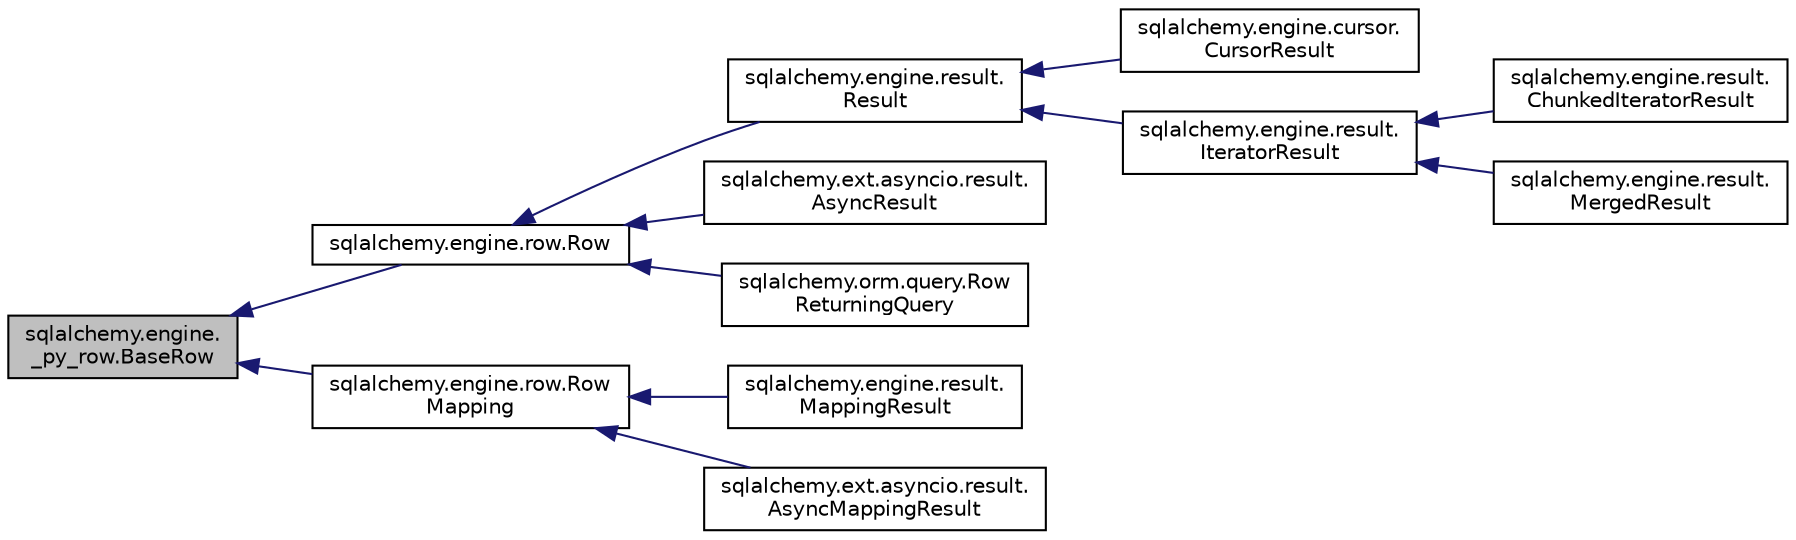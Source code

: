 digraph "sqlalchemy.engine._py_row.BaseRow"
{
 // LATEX_PDF_SIZE
  edge [fontname="Helvetica",fontsize="10",labelfontname="Helvetica",labelfontsize="10"];
  node [fontname="Helvetica",fontsize="10",shape=record];
  rankdir="LR";
  Node1 [label="sqlalchemy.engine.\l_py_row.BaseRow",height=0.2,width=0.4,color="black", fillcolor="grey75", style="filled", fontcolor="black",tooltip=" "];
  Node1 -> Node2 [dir="back",color="midnightblue",fontsize="10",style="solid",fontname="Helvetica"];
  Node2 [label="sqlalchemy.engine.row.Row",height=0.2,width=0.4,color="black", fillcolor="white", style="filled",URL="$classsqlalchemy_1_1engine_1_1row_1_1Row.html",tooltip=" "];
  Node2 -> Node3 [dir="back",color="midnightblue",fontsize="10",style="solid",fontname="Helvetica"];
  Node3 [label="sqlalchemy.engine.result.\lResult",height=0.2,width=0.4,color="black", fillcolor="white", style="filled",URL="$classsqlalchemy_1_1engine_1_1result_1_1Result.html",tooltip=" "];
  Node3 -> Node4 [dir="back",color="midnightblue",fontsize="10",style="solid",fontname="Helvetica"];
  Node4 [label="sqlalchemy.engine.cursor.\lCursorResult",height=0.2,width=0.4,color="black", fillcolor="white", style="filled",URL="$classsqlalchemy_1_1engine_1_1cursor_1_1CursorResult.html",tooltip=" "];
  Node3 -> Node5 [dir="back",color="midnightblue",fontsize="10",style="solid",fontname="Helvetica"];
  Node5 [label="sqlalchemy.engine.result.\lIteratorResult",height=0.2,width=0.4,color="black", fillcolor="white", style="filled",URL="$classsqlalchemy_1_1engine_1_1result_1_1IteratorResult.html",tooltip=" "];
  Node5 -> Node6 [dir="back",color="midnightblue",fontsize="10",style="solid",fontname="Helvetica"];
  Node6 [label="sqlalchemy.engine.result.\lChunkedIteratorResult",height=0.2,width=0.4,color="black", fillcolor="white", style="filled",URL="$classsqlalchemy_1_1engine_1_1result_1_1ChunkedIteratorResult.html",tooltip=" "];
  Node5 -> Node7 [dir="back",color="midnightblue",fontsize="10",style="solid",fontname="Helvetica"];
  Node7 [label="sqlalchemy.engine.result.\lMergedResult",height=0.2,width=0.4,color="black", fillcolor="white", style="filled",URL="$classsqlalchemy_1_1engine_1_1result_1_1MergedResult.html",tooltip=" "];
  Node2 -> Node8 [dir="back",color="midnightblue",fontsize="10",style="solid",fontname="Helvetica"];
  Node8 [label="sqlalchemy.ext.asyncio.result.\lAsyncResult",height=0.2,width=0.4,color="black", fillcolor="white", style="filled",URL="$classsqlalchemy_1_1ext_1_1asyncio_1_1result_1_1AsyncResult.html",tooltip=" "];
  Node2 -> Node9 [dir="back",color="midnightblue",fontsize="10",style="solid",fontname="Helvetica"];
  Node9 [label="sqlalchemy.orm.query.Row\lReturningQuery",height=0.2,width=0.4,color="black", fillcolor="white", style="filled",URL="$classsqlalchemy_1_1orm_1_1query_1_1RowReturningQuery.html",tooltip=" "];
  Node1 -> Node10 [dir="back",color="midnightblue",fontsize="10",style="solid",fontname="Helvetica"];
  Node10 [label="sqlalchemy.engine.row.Row\lMapping",height=0.2,width=0.4,color="black", fillcolor="white", style="filled",URL="$classsqlalchemy_1_1engine_1_1row_1_1RowMapping.html",tooltip=" "];
  Node10 -> Node11 [dir="back",color="midnightblue",fontsize="10",style="solid",fontname="Helvetica"];
  Node11 [label="sqlalchemy.engine.result.\lMappingResult",height=0.2,width=0.4,color="black", fillcolor="white", style="filled",URL="$classsqlalchemy_1_1engine_1_1result_1_1MappingResult.html",tooltip=" "];
  Node10 -> Node12 [dir="back",color="midnightblue",fontsize="10",style="solid",fontname="Helvetica"];
  Node12 [label="sqlalchemy.ext.asyncio.result.\lAsyncMappingResult",height=0.2,width=0.4,color="black", fillcolor="white", style="filled",URL="$classsqlalchemy_1_1ext_1_1asyncio_1_1result_1_1AsyncMappingResult.html",tooltip=" "];
}

